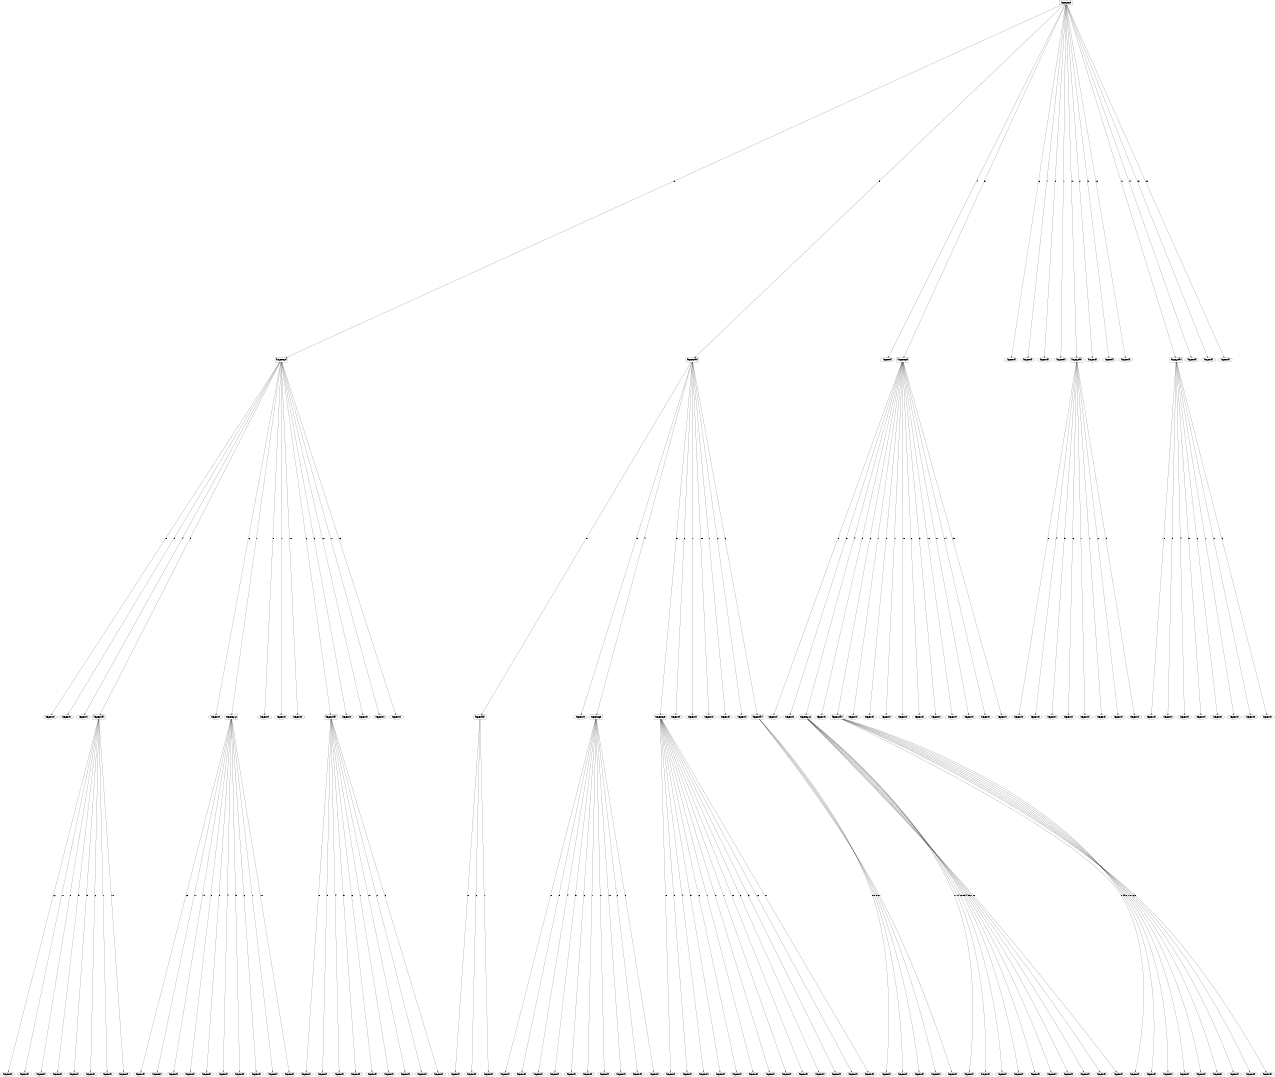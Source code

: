 digraph G {
        size="8.5,11";
        ranksep="40.0";
        ratio="compress";
	25834595  [label="[key=y-ege]", shape=box];
	7688812  [label="[key=x-ege]", shape=box];
	25834595 -> 7688812 [label="8"];
	7752540  [label="[key=null]", shape=ellipse];
	7688812 -> 7752540 [label="8"];
	5080647  [label="[key=null]", shape=ellipse];
	7688812 -> 5080647 [label="9"];
	27963887  [label="[key=null]", shape=ellipse];
	7688812 -> 27963887 [label="4"];
	25686515  [label="[key=xybar]", shape=box];
	7688812 -> 25686515 [label="5"];
	1950400  [label="[key=null]", shape=ellipse];
	25686515 -> 1950400 [label="12"];
	31249809  [label="[key=null]", shape=ellipse];
	25686515 -> 31249809 [label="11"];
	21576220  [label="[key=null]", shape=ellipse];
	25686515 -> 21576220 [label="8"];
	8799366  [label="[key=null]", shape=ellipse];
	25686515 -> 8799366 [label="9"];
	16573373  [label="[key=null]", shape=ellipse];
	25686515 -> 16573373 [label="5"];
	13354289  [label="[key=null]", shape=ellipse];
	25686515 -> 13354289 [label="6"];
	33504353  [label="[key=null]", shape=ellipse];
	25686515 -> 33504353 [label="7"];
	30742205  [label="[key=null]", shape=ellipse];
	25686515 -> 30742205 [label="10"];
	13105193  [label="[key=null]", shape=ellipse];
	7688812 -> 13105193 [label="6"];
	7696134  [label="[key=xegvy]", shape=box];
	7688812 -> 7696134 [label="7"];
	30147997  [label="[key=null]", shape=ellipse];
	7696134 -> 30147997 [label="12"];
	25465766  [label="[key=null]", shape=ellipse];
	7696134 -> 25465766 [label="11"];
	16353403  [label="[key=null]", shape=ellipse];
	7696134 -> 16353403 [label="14"];
	7292624  [label="[key=null]", shape=ellipse];
	7696134 -> 7292624 [label="8"];
	26359616  [label="[key=null]", shape=ellipse];
	7696134 -> 26359616 [label="9"];
	6913227  [label="[key=null]", shape=ellipse];
	7696134 -> 6913227 [label="4"];
	25171850  [label="[key=null]", shape=ellipse];
	7696134 -> 25171850 [label="5"];
	9011581  [label="[key=null]", shape=ellipse];
	7696134 -> 9011581 [label="6"];
	26497937  [label="[key=null]", shape=ellipse];
	7696134 -> 26497937 [label="7"];
	16409013  [label="[key=null]", shape=ellipse];
	7696134 -> 16409013 [label="10"];
	2416566  [label="[key=null]", shape=ellipse];
	7688812 -> 2416566 [label="0"];
	14366000  [label="[key=null]", shape=ellipse];
	7688812 -> 14366000 [label="1"];
	25224660  [label="[key=null]", shape=ellipse];
	7688812 -> 25224660 [label="10"];
	24171131  [label="[key=x2bar]", shape=box];
	7688812 -> 24171131 [label="2"];
	693308  [label="[key=null]", shape=ellipse];
	24171131 -> 693308 [label="8"];
	9044121  [label="[key=null]", shape=ellipse];
	24171131 -> 9044121 [label="9"];
	2977888  [label="[key=null]", shape=ellipse];
	24171131 -> 2977888 [label="4"];
	19709729  [label="[key=null]", shape=ellipse];
	24171131 -> 19709729 [label="5"];
	12063541  [label="[key=null]", shape=ellipse];
	24171131 -> 12063541 [label="6"];
	16056850  [label="[key=null]", shape=ellipse];
	24171131 -> 16056850 [label="7"];
	22743547  [label="[key=null]", shape=ellipse];
	24171131 -> 22743547 [label="10"];
	32265209  [label="[key=null]", shape=ellipse];
	24171131 -> 32265209 [label="2"];
	8205493  [label="[key=null]", shape=ellipse];
	24171131 -> 8205493 [label="3"];
	1021939  [label="[key=null]", shape=ellipse];
	7688812 -> 1021939 [label="3"];
	29424270  [label="[key=null]", shape=ellipse];
	7688812 -> 29424270 [label="12"];
	8499909  [label="[key=null]", shape=ellipse];
	7688812 -> 8499909 [label="11"];
	16762534  [label="[key=null]", shape=ellipse];
	7688812 -> 16762534 [label="13"];
	4901936  [label="[key=x2bar]", shape=box];
	25834595 -> 4901936 [label="9"];
	10713345  [label="[key=x-bar]", shape=box];
	4901936 -> 10713345 [label="8"];
	6110012  [label="[key=null]", shape=ellipse];
	10713345 -> 6110012 [label="8"];
	14425568  [label="[key=null]", shape=ellipse];
	10713345 -> 14425568 [label="6"];
	19756591  [label="[key=null]", shape=ellipse];
	10713345 -> 19756591 [label="7"];
	27929117  [label="[key=null]", shape=ellipse];
	4901936 -> 27929117 [label="9"];
	11732469  [label="[key=x-ege]", shape=box];
	4901936 -> 11732469 [label="4"];
	21774384  [label="[key=null]", shape=ellipse];
	11732469 -> 21774384 [label="8"];
	17446382  [label="[key=null]", shape=ellipse];
	11732469 -> 17446382 [label="9"];
	22731613  [label="[key=null]", shape=ellipse];
	11732469 -> 22731613 [label="4"];
	33023366  [label="[key=null]", shape=ellipse];
	11732469 -> 33023366 [label="5"];
	33412592  [label="[key=null]", shape=ellipse];
	11732469 -> 33412592 [label="6"];
	32024989  [label="[key=null]", shape=ellipse];
	11732469 -> 32024989 [label="7"];
	30915537  [label="[key=null]", shape=ellipse];
	11732469 -> 30915537 [label="0"];
	7053444  [label="[key=null]", shape=ellipse];
	11732469 -> 7053444 [label="10"];
	32986892  [label="[key=null]", shape=ellipse];
	11732469 -> 32986892 [label="2"];
	24372799  [label="[key=null]", shape=ellipse];
	11732469 -> 24372799 [label="3"];
	1142359  [label="[key=x-ege]", shape=box];
	4901936 -> 1142359 [label="5"];
	6494193  [label="[key=null]", shape=ellipse];
	1142359 -> 6494193 [label="8"];
	28898916  [label="[key=null]", shape=ellipse];
	1142359 -> 28898916 [label="9"];
	3694519  [label="[key=null]", shape=ellipse];
	1142359 -> 3694519 [label="4"];
	18097681  [label="[key=null]", shape=ellipse];
	1142359 -> 18097681 [label="5"];
	30354373  [label="[key=null]", shape=ellipse];
	1142359 -> 30354373 [label="6"];
	4374412  [label="[key=null]", shape=ellipse];
	1142359 -> 4374412 [label="7"];
	2994874  [label="[key=null]", shape=ellipse];
	1142359 -> 2994874 [label="0"];
	3200917  [label="[key=null]", shape=ellipse];
	1142359 -> 3200917 [label="1"];
	10059123  [label="[key=null]", shape=ellipse];
	1142359 -> 10059123 [label="10"];
	16463741  [label="[key=null]", shape=ellipse];
	1142359 -> 16463741 [label="2"];
	16251207  [label="[key=null]", shape=ellipse];
	1142359 -> 16251207 [label="3"];
	965210  [label="[key=null]", shape=ellipse];
	1142359 -> 965210 [label="12"];
	15510365  [label="[key=null]", shape=ellipse];
	1142359 -> 15510365 [label="11"];
	31892656  [label="[key=null]", shape=ellipse];
	4901936 -> 31892656 [label="6"];
	21388630  [label="[key=null]", shape=ellipse];
	4901936 -> 21388630 [label="7"];
	10077187  [label="[key=null]", shape=ellipse];
	4901936 -> 10077187 [label="10"];
	18071824  [label="[key=null]", shape=ellipse];
	4901936 -> 18071824 [label="1"];
	31994682  [label="[key=null]", shape=ellipse];
	4901936 -> 31994682 [label="2"];
	24859116  [label="[key=x-bar]", shape=box];
	4901936 -> 24859116 [label="3"];
	20939953  [label="[key=null]", shape=ellipse];
	24859116 -> 20939953 [label="8"];
	18919236  [label="[key=null]", shape=ellipse];
	24859116 -> 18919236 [label="9"];
	13806957  [label="[key=null]", shape=ellipse];
	24859116 -> 13806957 [label="5"];
	24639894  [label="[key=null]", shape=ellipse];
	24859116 -> 24639894 [label="6"];
	27453864  [label="[key=null]", shape=ellipse];
	24859116 -> 27453864 [label="7"];
	10098818  [label="[key=null]", shape=ellipse];
	25834595 -> 10098818 [label="4"];
	12528703  [label="[key=x-ege]", shape=box];
	25834595 -> 12528703 [label="5"];
	15864799  [label="[key=null]", shape=ellipse];
	12528703 -> 15864799 [label="8"];
	16176264  [label="[key=null]", shape=ellipse];
	12528703 -> 16176264 [label="9"];
	16466625  [label="[key=xegvy]", shape=box];
	12528703 -> 16466625 [label="4"];
	31172365  [label="[key=null]", shape=ellipse];
	16466625 -> 31172365 [label="11"];
	28593558  [label="[key=null]", shape=ellipse];
	16466625 -> 28593558 [label="14"];
	5364667  [label="[key=null]", shape=ellipse];
	16466625 -> 5364667 [label="13"];
	3208718  [label="[key=null]", shape=ellipse];
	16466625 -> 3208718 [label="8"];
	6956479  [label="[key=null]", shape=ellipse];
	16466625 -> 6956479 [label="9"];
	13906509  [label="[key=null]", shape=ellipse];
	16466625 -> 13906509 [label="4"];
	20078254  [label="[key=null]", shape=ellipse];
	16466625 -> 20078254 [label="5"];
	31854296  [label="[key=null]", shape=ellipse];
	16466625 -> 31854296 [label="6"];
	14193712  [label="[key=null]", shape=ellipse];
	16466625 -> 14193712 [label="7"];
	15270848  [label="[key=null]", shape=ellipse];
	16466625 -> 15270848 [label="10"];
	32860700  [label="[key=null]", shape=ellipse];
	12528703 -> 32860700 [label="5"];
	17395697  [label="[key=x2bar]", shape=box];
	12528703 -> 17395697 [label="6"];
	9713861  [label="[key=null]", shape=ellipse];
	17395697 -> 9713861 [label="8"];
	18562828  [label="[key=null]", shape=ellipse];
	17395697 -> 18562828 [label="4"];
	29900501  [label="[key=null]", shape=ellipse];
	17395697 -> 29900501 [label="5"];
	26557413  [label="[key=null]", shape=ellipse];
	17395697 -> 26557413 [label="6"];
	9392337  [label="[key=null]", shape=ellipse];
	17395697 -> 9392337 [label="7"];
	16967782  [label="[key=null]", shape=ellipse];
	17395697 -> 16967782 [label="0"];
	31962201  [label="[key=null]", shape=ellipse];
	17395697 -> 31962201 [label="1"];
	15814770  [label="[key=null]", shape=ellipse];
	17395697 -> 15814770 [label="2"];
	14198610  [label="[key=null]", shape=ellipse];
	17395697 -> 14198610 [label="3"];
	30480832  [label="[key=null]", shape=ellipse];
	12528703 -> 30480832 [label="7"];
	15840560  [label="[key=null]", shape=ellipse];
	12528703 -> 15840560 [label="0"];
	11433808  [label="[key=null]", shape=ellipse];
	12528703 -> 11433808 [label="1"];
	1781707  [label="[key=null]", shape=ellipse];
	12528703 -> 1781707 [label="10"];
	14605935  [label="[key=null]", shape=ellipse];
	12528703 -> 14605935 [label="2"];
	31287720  [label="[key=null]", shape=ellipse];
	12528703 -> 31287720 [label="3"];
	21209564  [label="[key=null]", shape=ellipse];
	12528703 -> 21209564 [label="12"];
	20414066  [label="[key=null]", shape=ellipse];
	12528703 -> 20414066 [label="11"];
	5151776  [label="[key=null]", shape=ellipse];
	12528703 -> 5151776 [label="14"];
	15474428  [label="[key=null]", shape=ellipse];
	12528703 -> 15474428 [label="13"];
	31877960  [label="[key=null]", shape=ellipse];
	25834595 -> 31877960 [label="6"];
	9268467  [label="[key=null]", shape=ellipse];
	25834595 -> 9268467 [label="7"];
	15455799  [label="[key=null]", shape=ellipse];
	25834595 -> 15455799 [label="0"];
	20760528  [label="[key=null]", shape=ellipse];
	25834595 -> 20760528 [label="1"];
	23225816  [label="[key=y2bar]", shape=box];
	25834595 -> 23225816 [label="10"];
	17589328  [label="[key=null]", shape=ellipse];
	23225816 -> 17589328 [label="8"];
	9293590  [label="[key=null]", shape=ellipse];
	23225816 -> 9293590 [label="4"];
	1489394  [label="[key=null]", shape=ellipse];
	23225816 -> 1489394 [label="5"];
	639485  [label="[key=null]", shape=ellipse];
	23225816 -> 639485 [label="6"];
	10414300  [label="[key=null]", shape=ellipse];
	23225816 -> 10414300 [label="7"];
	13237838  [label="[key=null]", shape=ellipse];
	23225816 -> 13237838 [label="1"];
	22463148  [label="[key=null]", shape=ellipse];
	23225816 -> 22463148 [label="2"];
	17226522  [label="[key=null]", shape=ellipse];
	23225816 -> 17226522 [label="3"];
	18523445  [label="[key=null]", shape=ellipse];
	25834595 -> 18523445 [label="2"];
	5534870  [label="[key=null]", shape=ellipse];
	25834595 -> 5534870 [label="3"];
	11676204  [label="[key=null]", shape=ellipse];
	25834595 -> 11676204 [label="12"];
	15658665  [label="[key=y2bar]", shape=box];
	25834595 -> 15658665 [label="11"];
	7775227  [label="[key=null]", shape=ellipse];
	15658665 -> 7775227 [label="8"];
	17292808  [label="[key=null]", shape=ellipse];
	15658665 -> 17292808 [label="9"];
	25302557  [label="[key=null]", shape=ellipse];
	15658665 -> 25302557 [label="4"];
	24769465  [label="[key=null]", shape=ellipse];
	15658665 -> 24769465 [label="5"];
	24121622  [label="[key=null]", shape=ellipse];
	15658665 -> 24121622 [label="6"];
	7455031  [label="[key=null]", shape=ellipse];
	15658665 -> 7455031 [label="7"];
	4470905  [label="[key=null]", shape=ellipse];
	15658665 -> 4470905 [label="2"];
	14137888  [label="[key=null]", shape=ellipse];
	15658665 -> 14137888 [label="3"];
	16567016  [label="[key=null]", shape=ellipse];
	25834595 -> 16567016 [label="14"];
	7168396  [label="[key=null]", shape=ellipse];
	25834595 -> 7168396 [label="13"];
	18822586  [label="[key=null]", shape=ellipse];
	25834595 -> 18822586 [label="15"];
}
